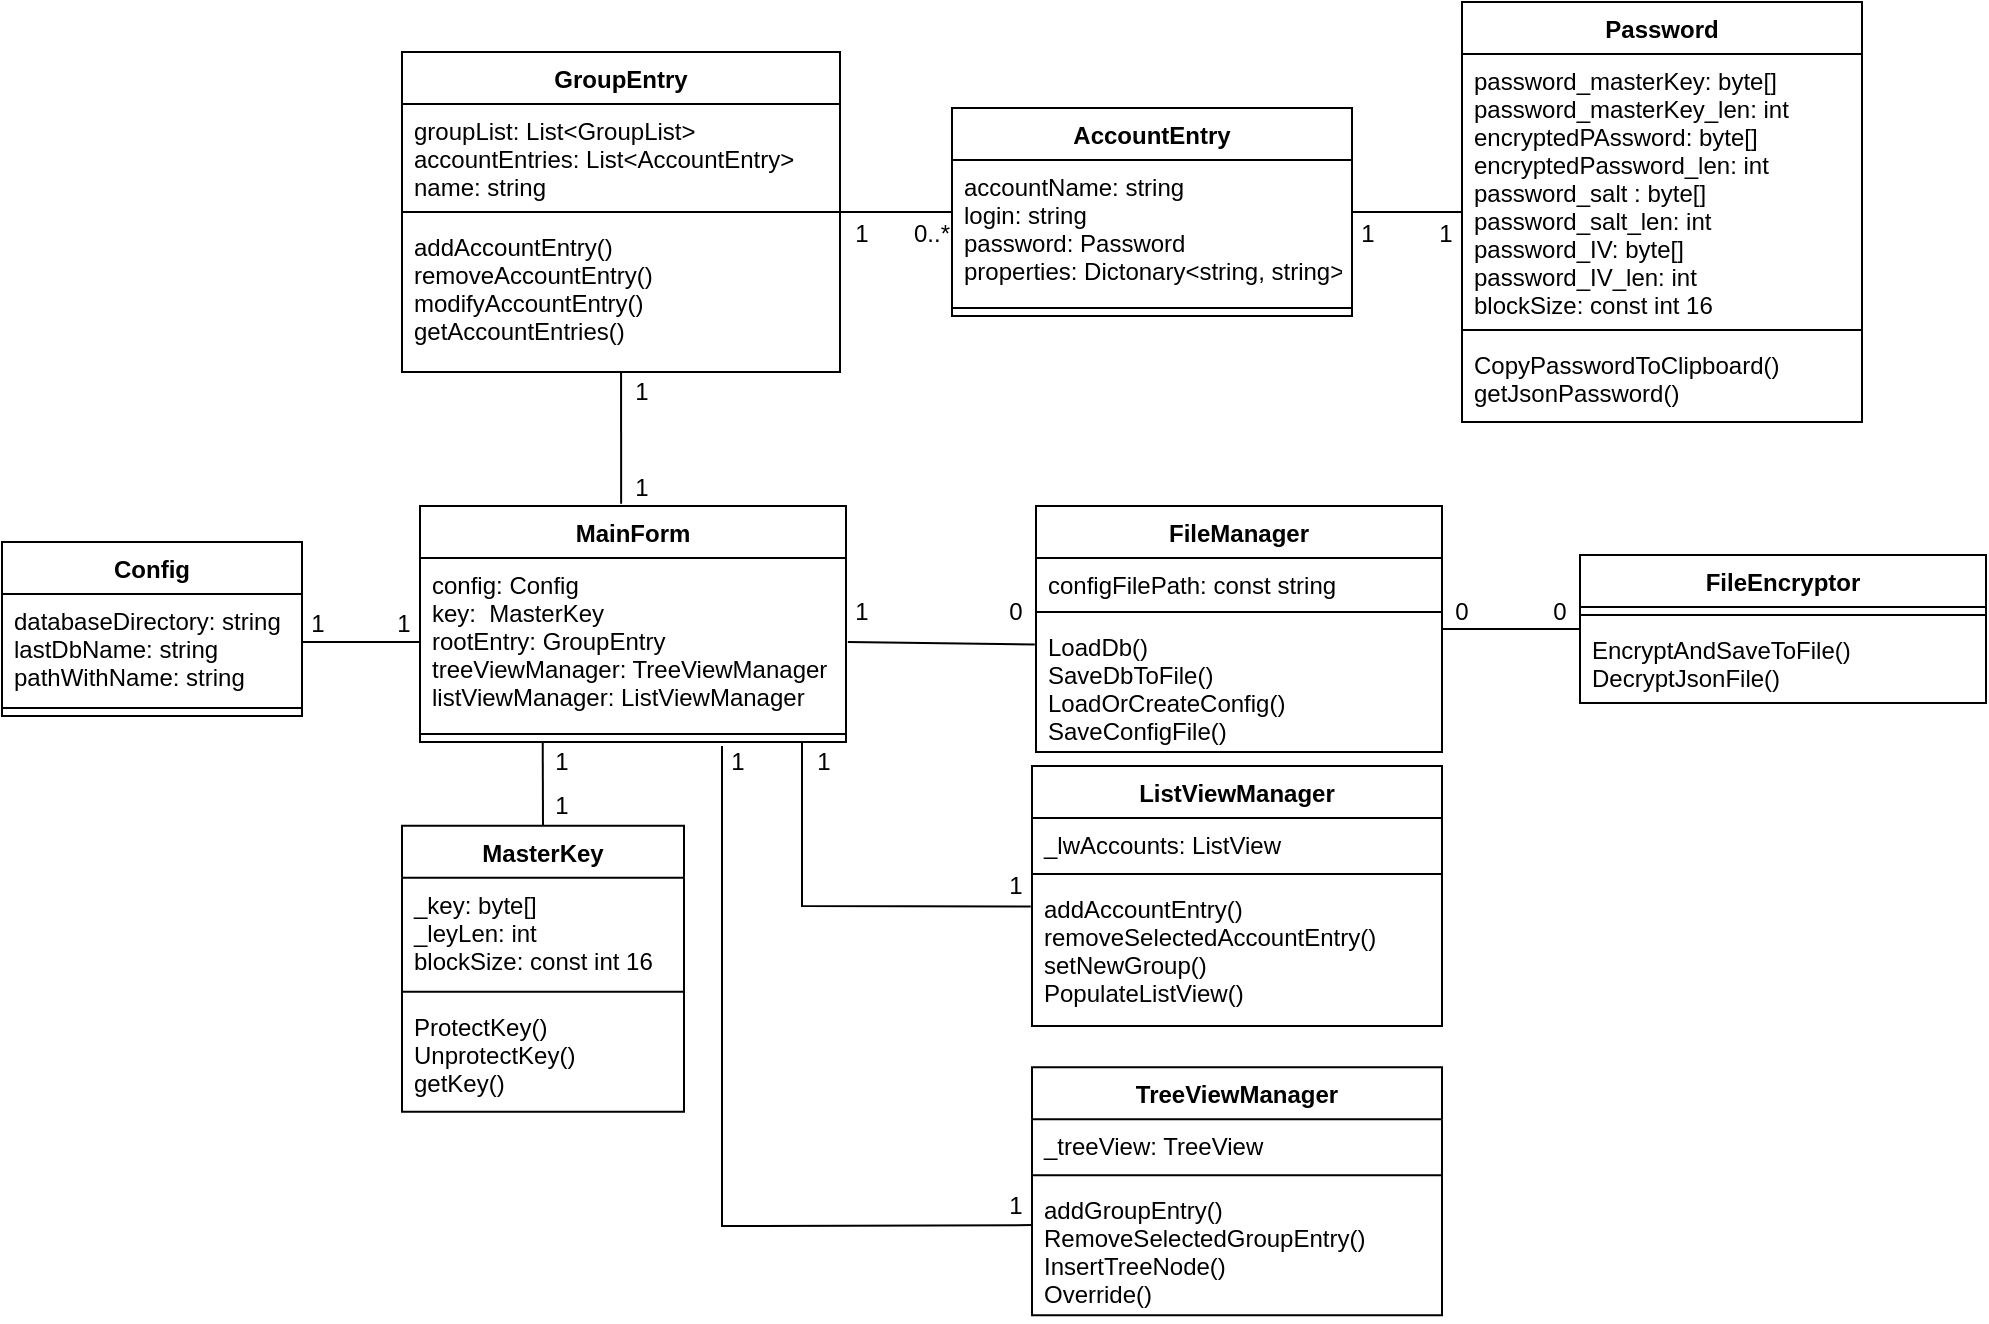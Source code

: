 <mxfile version="20.8.16" type="device"><diagram id="C5RBs43oDa-KdzZeNtuy" name="Page-1"><mxGraphModel dx="2209" dy="826" grid="1" gridSize="10" guides="1" tooltips="1" connect="1" arrows="1" fold="1" page="1" pageScale="1" pageWidth="827" pageHeight="1169" math="0" shadow="0"><root><mxCell id="WIyWlLk6GJQsqaUBKTNV-0"/><mxCell id="WIyWlLk6GJQsqaUBKTNV-1" parent="WIyWlLk6GJQsqaUBKTNV-0"/><mxCell id="TMMSI7ghqGFuqmbbUpCR-4" value="Password" style="swimlane;fontStyle=1;align=center;verticalAlign=top;childLayout=stackLayout;horizontal=1;startSize=26;horizontalStack=0;resizeParent=1;resizeParentMax=0;resizeLast=0;collapsible=1;marginBottom=0;" parent="WIyWlLk6GJQsqaUBKTNV-1" vertex="1"><mxGeometry x="540" y="178" width="200" height="210" as="geometry"/></mxCell><mxCell id="TMMSI7ghqGFuqmbbUpCR-5" value="password_masterKey: byte[]&#10;password_masterKey_len: int&#10;encryptedPAssword: byte[]&#10;encryptedPassword_len: int&#10;password_salt : byte[]&#10;password_salt_len: int&#10;password_IV: byte[]&#10;password_IV_len: int&#10;blockSize: const int 16" style="text;strokeColor=none;fillColor=none;align=left;verticalAlign=top;spacingLeft=4;spacingRight=4;overflow=hidden;rotatable=0;points=[[0,0.5],[1,0.5]];portConstraint=eastwest;" parent="TMMSI7ghqGFuqmbbUpCR-4" vertex="1"><mxGeometry y="26" width="200" height="134" as="geometry"/></mxCell><mxCell id="TMMSI7ghqGFuqmbbUpCR-6" value="" style="line;strokeWidth=1;fillColor=none;align=left;verticalAlign=middle;spacingTop=-1;spacingLeft=3;spacingRight=3;rotatable=0;labelPosition=right;points=[];portConstraint=eastwest;strokeColor=inherit;" parent="TMMSI7ghqGFuqmbbUpCR-4" vertex="1"><mxGeometry y="160" width="200" height="8" as="geometry"/></mxCell><mxCell id="TMMSI7ghqGFuqmbbUpCR-7" value="CopyPasswordToClipboard()&#10;getJsonPassword()" style="text;strokeColor=none;fillColor=none;align=left;verticalAlign=top;spacingLeft=4;spacingRight=4;overflow=hidden;rotatable=0;points=[[0,0.5],[1,0.5]];portConstraint=eastwest;" parent="TMMSI7ghqGFuqmbbUpCR-4" vertex="1"><mxGeometry y="168" width="200" height="42" as="geometry"/></mxCell><mxCell id="TMMSI7ghqGFuqmbbUpCR-8" value="MasterKey" style="swimlane;fontStyle=1;align=center;verticalAlign=top;childLayout=stackLayout;horizontal=1;startSize=26;horizontalStack=0;resizeParent=1;resizeParentMax=0;resizeLast=0;collapsible=1;marginBottom=0;" parent="WIyWlLk6GJQsqaUBKTNV-1" vertex="1"><mxGeometry x="10" y="589.82" width="141" height="143" as="geometry"/></mxCell><mxCell id="TMMSI7ghqGFuqmbbUpCR-9" value="_key: byte[]&#10;_leyLen: int&#10;blockSize: const int 16" style="text;strokeColor=none;fillColor=none;align=left;verticalAlign=top;spacingLeft=4;spacingRight=4;overflow=hidden;rotatable=0;points=[[0,0.5],[1,0.5]];portConstraint=eastwest;" parent="TMMSI7ghqGFuqmbbUpCR-8" vertex="1"><mxGeometry y="26" width="141" height="53" as="geometry"/></mxCell><mxCell id="TMMSI7ghqGFuqmbbUpCR-10" value="" style="line;strokeWidth=1;fillColor=none;align=left;verticalAlign=middle;spacingTop=-1;spacingLeft=3;spacingRight=3;rotatable=0;labelPosition=right;points=[];portConstraint=eastwest;strokeColor=inherit;" parent="TMMSI7ghqGFuqmbbUpCR-8" vertex="1"><mxGeometry y="79" width="141" height="8" as="geometry"/></mxCell><mxCell id="TMMSI7ghqGFuqmbbUpCR-11" value="ProtectKey()&#10;UnprotectKey()&#10;getKey()" style="text;strokeColor=none;fillColor=none;align=left;verticalAlign=top;spacingLeft=4;spacingRight=4;overflow=hidden;rotatable=0;points=[[0,0.5],[1,0.5]];portConstraint=eastwest;" parent="TMMSI7ghqGFuqmbbUpCR-8" vertex="1"><mxGeometry y="87" width="141" height="56" as="geometry"/></mxCell><mxCell id="TMMSI7ghqGFuqmbbUpCR-12" value="AccountEntry" style="swimlane;fontStyle=1;align=center;verticalAlign=top;childLayout=stackLayout;horizontal=1;startSize=26;horizontalStack=0;resizeParent=1;resizeParentMax=0;resizeLast=0;collapsible=1;marginBottom=0;" parent="WIyWlLk6GJQsqaUBKTNV-1" vertex="1"><mxGeometry x="285" y="231" width="200" height="104" as="geometry"/></mxCell><mxCell id="TMMSI7ghqGFuqmbbUpCR-13" value="accountName: string&#10;login: string&#10;password: Password&#10;properties: Dictonary&lt;string, string&gt;" style="text;strokeColor=none;fillColor=none;align=left;verticalAlign=top;spacingLeft=4;spacingRight=4;overflow=hidden;rotatable=0;points=[[0,0.5],[1,0.5]];portConstraint=eastwest;" parent="TMMSI7ghqGFuqmbbUpCR-12" vertex="1"><mxGeometry y="26" width="200" height="70" as="geometry"/></mxCell><mxCell id="TMMSI7ghqGFuqmbbUpCR-14" value="" style="line;strokeWidth=1;fillColor=none;align=left;verticalAlign=middle;spacingTop=-1;spacingLeft=3;spacingRight=3;rotatable=0;labelPosition=right;points=[];portConstraint=eastwest;strokeColor=inherit;" parent="TMMSI7ghqGFuqmbbUpCR-12" vertex="1"><mxGeometry y="96" width="200" height="8" as="geometry"/></mxCell><mxCell id="TMMSI7ghqGFuqmbbUpCR-16" value="GroupEntry" style="swimlane;fontStyle=1;align=center;verticalAlign=top;childLayout=stackLayout;horizontal=1;startSize=26;horizontalStack=0;resizeParent=1;resizeParentMax=0;resizeLast=0;collapsible=1;marginBottom=0;" parent="WIyWlLk6GJQsqaUBKTNV-1" vertex="1"><mxGeometry x="10" y="203" width="219" height="160" as="geometry"/></mxCell><mxCell id="TMMSI7ghqGFuqmbbUpCR-17" value="groupList: List&lt;GroupList&gt;&#10;accountEntries: List&lt;AccountEntry&gt;&#10;name: string" style="text;strokeColor=none;fillColor=none;align=left;verticalAlign=top;spacingLeft=4;spacingRight=4;overflow=hidden;rotatable=0;points=[[0,0.5],[1,0.5]];portConstraint=eastwest;" parent="TMMSI7ghqGFuqmbbUpCR-16" vertex="1"><mxGeometry y="26" width="219" height="50" as="geometry"/></mxCell><mxCell id="TMMSI7ghqGFuqmbbUpCR-18" value="" style="line;strokeWidth=1;fillColor=none;align=left;verticalAlign=middle;spacingTop=-1;spacingLeft=3;spacingRight=3;rotatable=0;labelPosition=right;points=[];portConstraint=eastwest;strokeColor=inherit;" parent="TMMSI7ghqGFuqmbbUpCR-16" vertex="1"><mxGeometry y="76" width="219" height="8" as="geometry"/></mxCell><mxCell id="TMMSI7ghqGFuqmbbUpCR-19" value="addAccountEntry()&#10;removeAccountEntry()&#10;modifyAccountEntry()&#10;getAccountEntries()" style="text;strokeColor=none;fillColor=none;align=left;verticalAlign=top;spacingLeft=4;spacingRight=4;overflow=hidden;rotatable=0;points=[[0,0.5],[1,0.5]];portConstraint=eastwest;" parent="TMMSI7ghqGFuqmbbUpCR-16" vertex="1"><mxGeometry y="84" width="219" height="76" as="geometry"/></mxCell><mxCell id="TMMSI7ghqGFuqmbbUpCR-20" value="FileManager" style="swimlane;fontStyle=1;align=center;verticalAlign=top;childLayout=stackLayout;horizontal=1;startSize=26;horizontalStack=0;resizeParent=1;resizeParentMax=0;resizeLast=0;collapsible=1;marginBottom=0;" parent="WIyWlLk6GJQsqaUBKTNV-1" vertex="1"><mxGeometry x="327" y="430" width="203" height="123" as="geometry"/></mxCell><mxCell id="TMMSI7ghqGFuqmbbUpCR-21" value="configFilePath: const string&#10;" style="text;strokeColor=none;fillColor=none;align=left;verticalAlign=top;spacingLeft=4;spacingRight=4;overflow=hidden;rotatable=0;points=[[0,0.5],[1,0.5]];portConstraint=eastwest;" parent="TMMSI7ghqGFuqmbbUpCR-20" vertex="1"><mxGeometry y="26" width="203" height="23" as="geometry"/></mxCell><mxCell id="TMMSI7ghqGFuqmbbUpCR-22" value="" style="line;strokeWidth=1;fillColor=none;align=left;verticalAlign=middle;spacingTop=-1;spacingLeft=3;spacingRight=3;rotatable=0;labelPosition=right;points=[];portConstraint=eastwest;strokeColor=inherit;" parent="TMMSI7ghqGFuqmbbUpCR-20" vertex="1"><mxGeometry y="49" width="203" height="8" as="geometry"/></mxCell><mxCell id="TMMSI7ghqGFuqmbbUpCR-23" value="LoadDb()&#10;SaveDbToFile()&#10;LoadOrCreateConfig()&#10;SaveConfigFile()" style="text;strokeColor=none;fillColor=none;align=left;verticalAlign=top;spacingLeft=4;spacingRight=4;overflow=hidden;rotatable=0;points=[[0,0.5],[1,0.5]];portConstraint=eastwest;" parent="TMMSI7ghqGFuqmbbUpCR-20" vertex="1"><mxGeometry y="57" width="203" height="66" as="geometry"/></mxCell><mxCell id="TMMSI7ghqGFuqmbbUpCR-25" value="FileEncryptor" style="swimlane;fontStyle=1;align=center;verticalAlign=top;childLayout=stackLayout;horizontal=1;startSize=26;horizontalStack=0;resizeParent=1;resizeParentMax=0;resizeLast=0;collapsible=1;marginBottom=0;" parent="WIyWlLk6GJQsqaUBKTNV-1" vertex="1"><mxGeometry x="599" y="454.5" width="203" height="74" as="geometry"/></mxCell><mxCell id="TMMSI7ghqGFuqmbbUpCR-27" value="" style="line;strokeWidth=1;fillColor=none;align=left;verticalAlign=middle;spacingTop=-1;spacingLeft=3;spacingRight=3;rotatable=0;labelPosition=right;points=[];portConstraint=eastwest;strokeColor=inherit;" parent="TMMSI7ghqGFuqmbbUpCR-25" vertex="1"><mxGeometry y="26" width="203" height="8" as="geometry"/></mxCell><mxCell id="TMMSI7ghqGFuqmbbUpCR-28" value="EncryptAndSaveToFile()&#10;DecryptJsonFile()" style="text;strokeColor=none;fillColor=none;align=left;verticalAlign=top;spacingLeft=4;spacingRight=4;overflow=hidden;rotatable=0;points=[[0,0.5],[1,0.5]];portConstraint=eastwest;" parent="TMMSI7ghqGFuqmbbUpCR-25" vertex="1"><mxGeometry y="34" width="203" height="40" as="geometry"/></mxCell><mxCell id="TMMSI7ghqGFuqmbbUpCR-29" value="" style="endArrow=none;html=1;rounded=0;" parent="WIyWlLk6GJQsqaUBKTNV-1" source="TMMSI7ghqGFuqmbbUpCR-20" target="TMMSI7ghqGFuqmbbUpCR-25" edge="1"><mxGeometry width="50" height="50" relative="1" as="geometry"><mxPoint x="778" y="271" as="sourcePoint"/><mxPoint x="828" y="221" as="targetPoint"/></mxGeometry></mxCell><mxCell id="TMMSI7ghqGFuqmbbUpCR-30" value="" style="endArrow=none;html=1;rounded=0;" parent="WIyWlLk6GJQsqaUBKTNV-1" source="TMMSI7ghqGFuqmbbUpCR-16" target="TMMSI7ghqGFuqmbbUpCR-12" edge="1"><mxGeometry width="50" height="50" relative="1" as="geometry"><mxPoint x="200" y="295" as="sourcePoint"/><mxPoint x="269" y="295" as="targetPoint"/></mxGeometry></mxCell><mxCell id="TMMSI7ghqGFuqmbbUpCR-32" value="" style="endArrow=none;html=1;rounded=0;" parent="WIyWlLk6GJQsqaUBKTNV-1" source="TMMSI7ghqGFuqmbbUpCR-12" target="TMMSI7ghqGFuqmbbUpCR-4" edge="1"><mxGeometry width="50" height="50" relative="1" as="geometry"><mxPoint x="489" y="279" as="sourcePoint"/><mxPoint x="545" y="279" as="targetPoint"/></mxGeometry></mxCell><mxCell id="TMMSI7ghqGFuqmbbUpCR-34" value="" style="endArrow=none;html=1;rounded=0;entryX=-0.003;entryY=0.186;entryDx=0;entryDy=0;entryPerimeter=0;exitX=1.003;exitY=0.243;exitDx=0;exitDy=0;exitPerimeter=0;" parent="WIyWlLk6GJQsqaUBKTNV-1" target="TMMSI7ghqGFuqmbbUpCR-23" edge="1"><mxGeometry width="50" height="50" relative="1" as="geometry"><mxPoint x="232.897" y="498.04" as="sourcePoint"/><mxPoint x="292" y="511" as="targetPoint"/></mxGeometry></mxCell><mxCell id="TMMSI7ghqGFuqmbbUpCR-36" value="" style="endArrow=none;html=1;rounded=0;exitX=0.624;exitY=-0.004;exitDx=0;exitDy=0;exitPerimeter=0;" parent="WIyWlLk6GJQsqaUBKTNV-1" target="TMMSI7ghqGFuqmbbUpCR-19" edge="1"><mxGeometry width="50" height="50" relative="1" as="geometry"><mxPoint x="119.576" y="428.88" as="sourcePoint"/><mxPoint x="337" y="501.5" as="targetPoint"/></mxGeometry></mxCell><mxCell id="TMMSI7ghqGFuqmbbUpCR-37" value="" style="endArrow=none;html=1;rounded=0;entryX=0.5;entryY=0;entryDx=0;entryDy=0;exitX=0.868;exitY=0.998;exitDx=0;exitDy=0;exitPerimeter=0;" parent="WIyWlLk6GJQsqaUBKTNV-1" target="TMMSI7ghqGFuqmbbUpCR-8" edge="1"><mxGeometry width="50" height="50" relative="1" as="geometry"><mxPoint x="80.358" y="547.995" as="sourcePoint"/><mxPoint x="90.5" y="387.82" as="targetPoint"/></mxGeometry></mxCell><mxCell id="TMMSI7ghqGFuqmbbUpCR-38" value="1" style="text;html=1;strokeColor=none;fillColor=none;align=center;verticalAlign=middle;whiteSpace=wrap;rounded=0;" parent="WIyWlLk6GJQsqaUBKTNV-1" vertex="1"><mxGeometry x="82" y="570.82" width="16" height="19" as="geometry"/></mxCell><mxCell id="TMMSI7ghqGFuqmbbUpCR-39" value="1" style="text;html=1;strokeColor=none;fillColor=none;align=center;verticalAlign=middle;whiteSpace=wrap;rounded=0;" parent="WIyWlLk6GJQsqaUBKTNV-1" vertex="1"><mxGeometry x="82" y="548.57" width="16" height="19" as="geometry"/></mxCell><mxCell id="TMMSI7ghqGFuqmbbUpCR-40" value="1" style="text;html=1;strokeColor=none;fillColor=none;align=center;verticalAlign=middle;whiteSpace=wrap;rounded=0;" parent="WIyWlLk6GJQsqaUBKTNV-1" vertex="1"><mxGeometry x="122" y="411" width="16" height="19" as="geometry"/></mxCell><mxCell id="TMMSI7ghqGFuqmbbUpCR-41" value="1" style="text;html=1;strokeColor=none;fillColor=none;align=center;verticalAlign=middle;whiteSpace=wrap;rounded=0;" parent="WIyWlLk6GJQsqaUBKTNV-1" vertex="1"><mxGeometry x="122" y="363" width="16" height="19" as="geometry"/></mxCell><mxCell id="TMMSI7ghqGFuqmbbUpCR-42" value="1" style="text;html=1;strokeColor=none;fillColor=none;align=center;verticalAlign=middle;whiteSpace=wrap;rounded=0;" parent="WIyWlLk6GJQsqaUBKTNV-1" vertex="1"><mxGeometry x="232" y="284" width="16" height="19" as="geometry"/></mxCell><mxCell id="TMMSI7ghqGFuqmbbUpCR-43" value="1" style="text;html=1;strokeColor=none;fillColor=none;align=center;verticalAlign=middle;whiteSpace=wrap;rounded=0;" parent="WIyWlLk6GJQsqaUBKTNV-1" vertex="1"><mxGeometry x="524" y="284" width="16" height="19" as="geometry"/></mxCell><mxCell id="TMMSI7ghqGFuqmbbUpCR-44" value="0..*" style="text;html=1;strokeColor=none;fillColor=none;align=center;verticalAlign=middle;whiteSpace=wrap;rounded=0;" parent="WIyWlLk6GJQsqaUBKTNV-1" vertex="1"><mxGeometry x="267" y="284" width="16" height="19" as="geometry"/></mxCell><mxCell id="TMMSI7ghqGFuqmbbUpCR-45" value="1" style="text;html=1;strokeColor=none;fillColor=none;align=center;verticalAlign=middle;whiteSpace=wrap;rounded=0;" parent="WIyWlLk6GJQsqaUBKTNV-1" vertex="1"><mxGeometry x="232" y="473" width="16" height="19" as="geometry"/></mxCell><mxCell id="TMMSI7ghqGFuqmbbUpCR-46" value="0" style="text;html=1;strokeColor=none;fillColor=none;align=center;verticalAlign=middle;whiteSpace=wrap;rounded=0;" parent="WIyWlLk6GJQsqaUBKTNV-1" vertex="1"><mxGeometry x="309" y="473" width="16" height="19" as="geometry"/></mxCell><mxCell id="TMMSI7ghqGFuqmbbUpCR-47" value="1" style="text;html=1;strokeColor=none;fillColor=none;align=center;verticalAlign=middle;whiteSpace=wrap;rounded=0;" parent="WIyWlLk6GJQsqaUBKTNV-1" vertex="1"><mxGeometry x="485" y="284" width="16" height="19" as="geometry"/></mxCell><mxCell id="TMMSI7ghqGFuqmbbUpCR-48" value="0" style="text;html=1;strokeColor=none;fillColor=none;align=center;verticalAlign=middle;whiteSpace=wrap;rounded=0;" parent="WIyWlLk6GJQsqaUBKTNV-1" vertex="1"><mxGeometry x="532" y="473" width="16" height="19" as="geometry"/></mxCell><mxCell id="TMMSI7ghqGFuqmbbUpCR-49" value="0" style="text;html=1;strokeColor=none;fillColor=none;align=center;verticalAlign=middle;whiteSpace=wrap;rounded=0;" parent="WIyWlLk6GJQsqaUBKTNV-1" vertex="1"><mxGeometry x="581" y="473" width="16" height="19" as="geometry"/></mxCell><mxCell id="jGyx0qog3NIWAA5pLPG9-2" value="ListViewManager" style="swimlane;fontStyle=1;align=center;verticalAlign=top;childLayout=stackLayout;horizontal=1;startSize=26;horizontalStack=0;resizeParent=1;resizeParentMax=0;resizeLast=0;collapsible=1;marginBottom=0;" vertex="1" parent="WIyWlLk6GJQsqaUBKTNV-1"><mxGeometry x="325" y="560" width="205" height="130" as="geometry"/></mxCell><mxCell id="jGyx0qog3NIWAA5pLPG9-3" value="_lwAccounts: ListView " style="text;strokeColor=none;fillColor=none;align=left;verticalAlign=top;spacingLeft=4;spacingRight=4;overflow=hidden;rotatable=0;points=[[0,0.5],[1,0.5]];portConstraint=eastwest;" vertex="1" parent="jGyx0qog3NIWAA5pLPG9-2"><mxGeometry y="26" width="205" height="24" as="geometry"/></mxCell><mxCell id="jGyx0qog3NIWAA5pLPG9-4" value="" style="line;strokeWidth=1;fillColor=none;align=left;verticalAlign=middle;spacingTop=-1;spacingLeft=3;spacingRight=3;rotatable=0;labelPosition=right;points=[];portConstraint=eastwest;strokeColor=inherit;" vertex="1" parent="jGyx0qog3NIWAA5pLPG9-2"><mxGeometry y="50" width="205" height="8" as="geometry"/></mxCell><mxCell id="jGyx0qog3NIWAA5pLPG9-5" value="addAccountEntry()&#10;removeSelectedAccountEntry()&#10;setNewGroup()&#10;PopulateListView()" style="text;strokeColor=none;fillColor=none;align=left;verticalAlign=top;spacingLeft=4;spacingRight=4;overflow=hidden;rotatable=0;points=[[0,0.5],[1,0.5]];portConstraint=eastwest;" vertex="1" parent="jGyx0qog3NIWAA5pLPG9-2"><mxGeometry y="58" width="205" height="72" as="geometry"/></mxCell><mxCell id="jGyx0qog3NIWAA5pLPG9-6" value="TreeViewManager" style="swimlane;fontStyle=1;align=center;verticalAlign=top;childLayout=stackLayout;horizontal=1;startSize=26;horizontalStack=0;resizeParent=1;resizeParentMax=0;resizeLast=0;collapsible=1;marginBottom=0;" vertex="1" parent="WIyWlLk6GJQsqaUBKTNV-1"><mxGeometry x="325" y="710.57" width="205" height="124" as="geometry"/></mxCell><mxCell id="jGyx0qog3NIWAA5pLPG9-7" value="_treeView: TreeView " style="text;strokeColor=none;fillColor=none;align=left;verticalAlign=top;spacingLeft=4;spacingRight=4;overflow=hidden;rotatable=0;points=[[0,0.5],[1,0.5]];portConstraint=eastwest;" vertex="1" parent="jGyx0qog3NIWAA5pLPG9-6"><mxGeometry y="26" width="205" height="24" as="geometry"/></mxCell><mxCell id="jGyx0qog3NIWAA5pLPG9-8" value="" style="line;strokeWidth=1;fillColor=none;align=left;verticalAlign=middle;spacingTop=-1;spacingLeft=3;spacingRight=3;rotatable=0;labelPosition=right;points=[];portConstraint=eastwest;strokeColor=inherit;" vertex="1" parent="jGyx0qog3NIWAA5pLPG9-6"><mxGeometry y="50" width="205" height="8" as="geometry"/></mxCell><mxCell id="jGyx0qog3NIWAA5pLPG9-9" value="addGroupEntry()&#10;RemoveSelectedGroupEntry()&#10;InsertTreeNode()&#10;Override()" style="text;strokeColor=none;fillColor=none;align=left;verticalAlign=top;spacingLeft=4;spacingRight=4;overflow=hidden;rotatable=0;points=[[0,0.5],[1,0.5]];portConstraint=eastwest;" vertex="1" parent="jGyx0qog3NIWAA5pLPG9-6"><mxGeometry y="58" width="205" height="66" as="geometry"/></mxCell><mxCell id="jGyx0qog3NIWAA5pLPG9-11" value="MainForm" style="swimlane;fontStyle=1;align=center;verticalAlign=top;childLayout=stackLayout;horizontal=1;startSize=26;horizontalStack=0;resizeParent=1;resizeParentMax=0;resizeLast=0;collapsible=1;marginBottom=0;" vertex="1" parent="WIyWlLk6GJQsqaUBKTNV-1"><mxGeometry x="19" y="430" width="213" height="118" as="geometry"/></mxCell><mxCell id="jGyx0qog3NIWAA5pLPG9-12" value="config: Config&#10;key:  MasterKey&#10;rootEntry: GroupEntry&#10;treeViewManager: TreeViewManager&#10;listViewManager: ListViewManager&#10;" style="text;strokeColor=none;fillColor=none;align=left;verticalAlign=top;spacingLeft=4;spacingRight=4;overflow=hidden;rotatable=0;points=[[0,0.5],[1,0.5]];portConstraint=eastwest;" vertex="1" parent="jGyx0qog3NIWAA5pLPG9-11"><mxGeometry y="26" width="213" height="84" as="geometry"/></mxCell><mxCell id="jGyx0qog3NIWAA5pLPG9-13" value="" style="line;strokeWidth=1;fillColor=none;align=left;verticalAlign=middle;spacingTop=-1;spacingLeft=3;spacingRight=3;rotatable=0;labelPosition=right;points=[];portConstraint=eastwest;strokeColor=inherit;" vertex="1" parent="jGyx0qog3NIWAA5pLPG9-11"><mxGeometry y="110" width="213" height="8" as="geometry"/></mxCell><mxCell id="jGyx0qog3NIWAA5pLPG9-16" value="" style="endArrow=none;html=1;rounded=0;exitX=0;exitY=0.318;exitDx=0;exitDy=0;exitPerimeter=0;" edge="1" parent="WIyWlLk6GJQsqaUBKTNV-1" source="jGyx0qog3NIWAA5pLPG9-9"><mxGeometry width="50" height="50" relative="1" as="geometry"><mxPoint x="210" y="680" as="sourcePoint"/><mxPoint x="170" y="550" as="targetPoint"/><Array as="points"><mxPoint x="170" y="790"/></Array></mxGeometry></mxCell><mxCell id="jGyx0qog3NIWAA5pLPG9-17" value="" style="endArrow=none;html=1;rounded=0;exitX=-0.003;exitY=0.17;exitDx=0;exitDy=0;exitPerimeter=0;" edge="1" parent="WIyWlLk6GJQsqaUBKTNV-1" source="jGyx0qog3NIWAA5pLPG9-5"><mxGeometry width="50" height="50" relative="1" as="geometry"><mxPoint x="365" y="787.558" as="sourcePoint"/><mxPoint x="210" y="548" as="targetPoint"/><Array as="points"><mxPoint x="210" y="630"/></Array></mxGeometry></mxCell><mxCell id="jGyx0qog3NIWAA5pLPG9-22" value="1" style="text;html=1;strokeColor=none;fillColor=none;align=center;verticalAlign=middle;whiteSpace=wrap;rounded=0;" vertex="1" parent="WIyWlLk6GJQsqaUBKTNV-1"><mxGeometry x="213" y="548.0" width="16" height="19" as="geometry"/></mxCell><mxCell id="jGyx0qog3NIWAA5pLPG9-23" value="1" style="text;html=1;strokeColor=none;fillColor=none;align=center;verticalAlign=middle;whiteSpace=wrap;rounded=0;" vertex="1" parent="WIyWlLk6GJQsqaUBKTNV-1"><mxGeometry x="170" y="548.57" width="16" height="19" as="geometry"/></mxCell><mxCell id="jGyx0qog3NIWAA5pLPG9-24" value="1" style="text;html=1;strokeColor=none;fillColor=none;align=center;verticalAlign=middle;whiteSpace=wrap;rounded=0;" vertex="1" parent="WIyWlLk6GJQsqaUBKTNV-1"><mxGeometry x="309" y="770" width="16" height="19" as="geometry"/></mxCell><mxCell id="jGyx0qog3NIWAA5pLPG9-25" value="1" style="text;html=1;strokeColor=none;fillColor=none;align=center;verticalAlign=middle;whiteSpace=wrap;rounded=0;" vertex="1" parent="WIyWlLk6GJQsqaUBKTNV-1"><mxGeometry x="309" y="610.0" width="16" height="19" as="geometry"/></mxCell><mxCell id="jGyx0qog3NIWAA5pLPG9-26" value="Config" style="swimlane;fontStyle=1;align=center;verticalAlign=top;childLayout=stackLayout;horizontal=1;startSize=26;horizontalStack=0;resizeParent=1;resizeParentMax=0;resizeLast=0;collapsible=1;marginBottom=0;" vertex="1" parent="WIyWlLk6GJQsqaUBKTNV-1"><mxGeometry x="-190" y="448.0" width="150" height="87" as="geometry"/></mxCell><mxCell id="jGyx0qog3NIWAA5pLPG9-27" value="databaseDirectory: string&#10;lastDbName: string&#10;pathWithName: string" style="text;strokeColor=none;fillColor=none;align=left;verticalAlign=top;spacingLeft=4;spacingRight=4;overflow=hidden;rotatable=0;points=[[0,0.5],[1,0.5]];portConstraint=eastwest;" vertex="1" parent="jGyx0qog3NIWAA5pLPG9-26"><mxGeometry y="26" width="150" height="53" as="geometry"/></mxCell><mxCell id="jGyx0qog3NIWAA5pLPG9-28" value="" style="line;strokeWidth=1;fillColor=none;align=left;verticalAlign=middle;spacingTop=-1;spacingLeft=3;spacingRight=3;rotatable=0;labelPosition=right;points=[];portConstraint=eastwest;strokeColor=inherit;" vertex="1" parent="jGyx0qog3NIWAA5pLPG9-26"><mxGeometry y="79" width="150" height="8" as="geometry"/></mxCell><mxCell id="jGyx0qog3NIWAA5pLPG9-30" value="1" style="text;html=1;strokeColor=none;fillColor=none;align=center;verticalAlign=middle;whiteSpace=wrap;rounded=0;" vertex="1" parent="WIyWlLk6GJQsqaUBKTNV-1"><mxGeometry x="3" y="479.0" width="16" height="19" as="geometry"/></mxCell><mxCell id="jGyx0qog3NIWAA5pLPG9-31" value="1" style="text;html=1;strokeColor=none;fillColor=none;align=center;verticalAlign=middle;whiteSpace=wrap;rounded=0;" vertex="1" parent="WIyWlLk6GJQsqaUBKTNV-1"><mxGeometry x="-40" y="479.0" width="16" height="19" as="geometry"/></mxCell><mxCell id="jGyx0qog3NIWAA5pLPG9-32" value="" style="endArrow=none;html=1;rounded=0;entryX=0;entryY=0.5;entryDx=0;entryDy=0;exitX=1.003;exitY=0.454;exitDx=0;exitDy=0;exitPerimeter=0;" edge="1" parent="WIyWlLk6GJQsqaUBKTNV-1" source="jGyx0qog3NIWAA5pLPG9-27" target="jGyx0qog3NIWAA5pLPG9-12"><mxGeometry width="50" height="50" relative="1" as="geometry"><mxPoint x="-70" y="620" as="sourcePoint"/><mxPoint x="-20" y="570" as="targetPoint"/></mxGeometry></mxCell></root></mxGraphModel></diagram></mxfile>